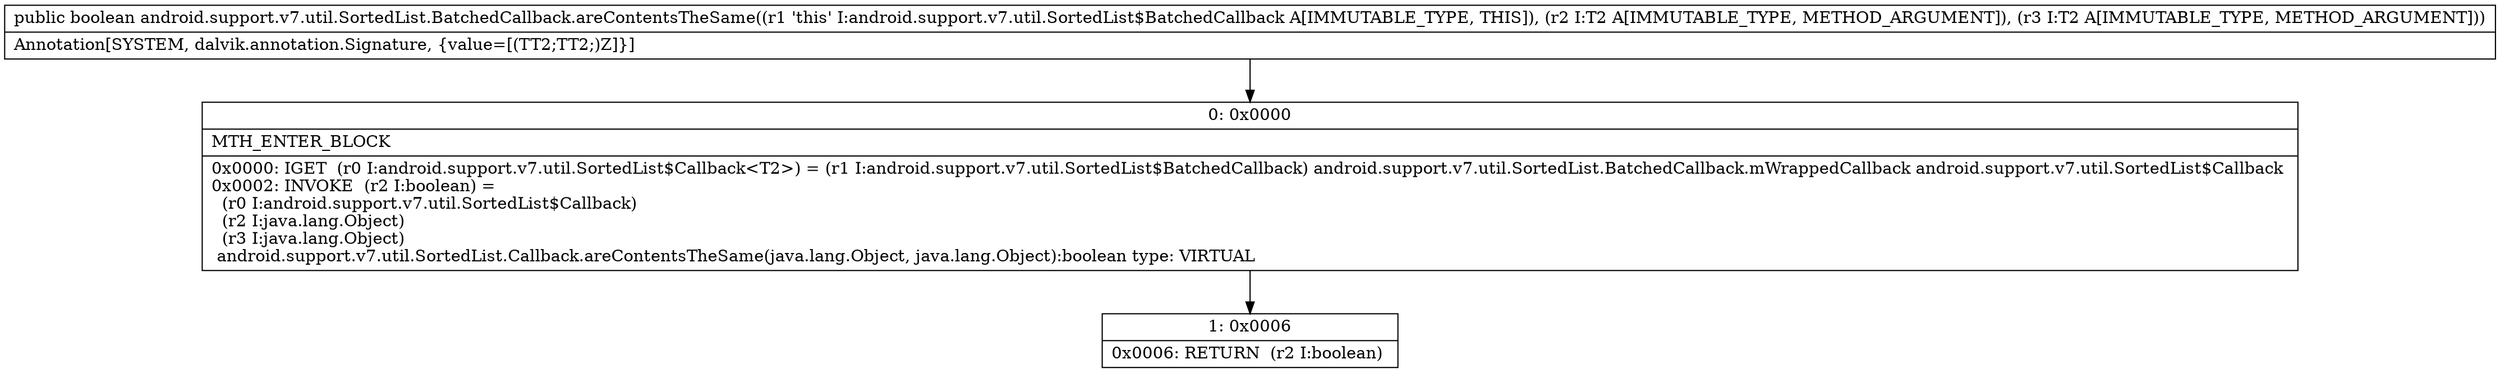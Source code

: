 digraph "CFG forandroid.support.v7.util.SortedList.BatchedCallback.areContentsTheSame(Ljava\/lang\/Object;Ljava\/lang\/Object;)Z" {
Node_0 [shape=record,label="{0\:\ 0x0000|MTH_ENTER_BLOCK\l|0x0000: IGET  (r0 I:android.support.v7.util.SortedList$Callback\<T2\>) = (r1 I:android.support.v7.util.SortedList$BatchedCallback) android.support.v7.util.SortedList.BatchedCallback.mWrappedCallback android.support.v7.util.SortedList$Callback \l0x0002: INVOKE  (r2 I:boolean) = \l  (r0 I:android.support.v7.util.SortedList$Callback)\l  (r2 I:java.lang.Object)\l  (r3 I:java.lang.Object)\l android.support.v7.util.SortedList.Callback.areContentsTheSame(java.lang.Object, java.lang.Object):boolean type: VIRTUAL \l}"];
Node_1 [shape=record,label="{1\:\ 0x0006|0x0006: RETURN  (r2 I:boolean) \l}"];
MethodNode[shape=record,label="{public boolean android.support.v7.util.SortedList.BatchedCallback.areContentsTheSame((r1 'this' I:android.support.v7.util.SortedList$BatchedCallback A[IMMUTABLE_TYPE, THIS]), (r2 I:T2 A[IMMUTABLE_TYPE, METHOD_ARGUMENT]), (r3 I:T2 A[IMMUTABLE_TYPE, METHOD_ARGUMENT]))  | Annotation[SYSTEM, dalvik.annotation.Signature, \{value=[(TT2;TT2;)Z]\}]\l}"];
MethodNode -> Node_0;
Node_0 -> Node_1;
}

